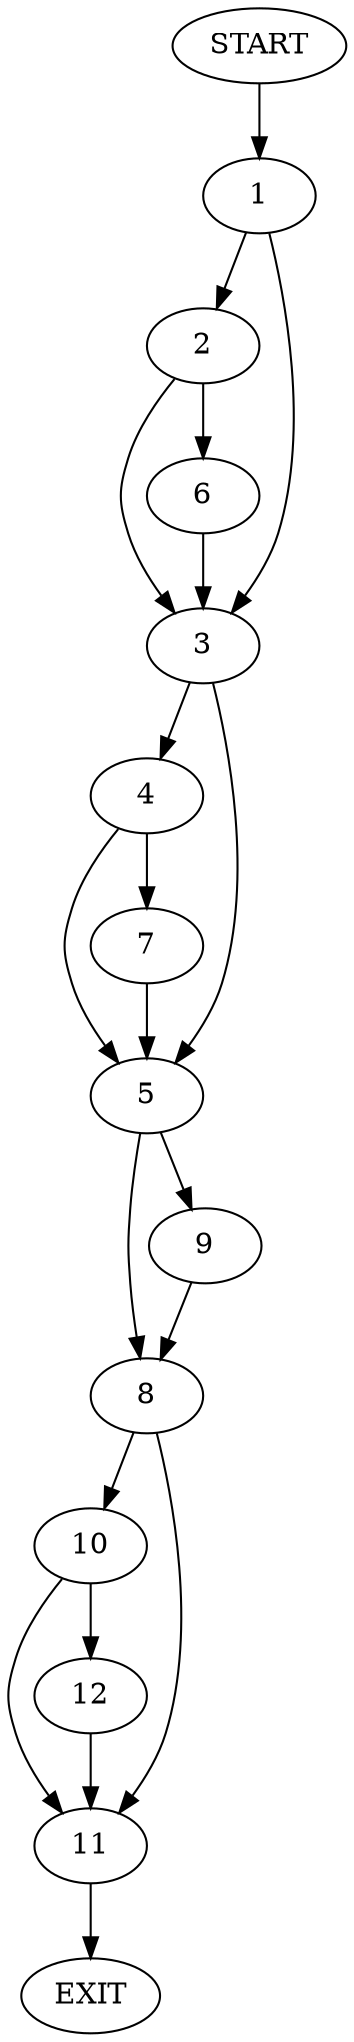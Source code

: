 digraph {
0 [label="START"]
13 [label="EXIT"]
0 -> 1
1 -> 2
1 -> 3
3 -> 4
3 -> 5
2 -> 6
2 -> 3
6 -> 3
4 -> 5
4 -> 7
5 -> 8
5 -> 9
7 -> 5
9 -> 8
8 -> 10
8 -> 11
10 -> 12
10 -> 11
11 -> 13
12 -> 11
}
